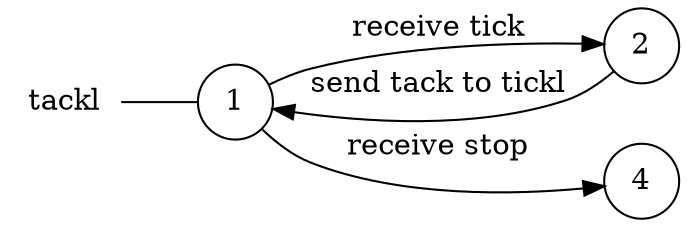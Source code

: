 digraph tackl {
	rankdir="LR";
	n_0 [label="tackl", shape="plaintext"];
	n_1 [id="1", shape=circle, label="1"];
	n_0 -> n_1 [arrowhead=none];
	n_2 [id="2", shape=circle, label="2"];
	n_3 [id="4", shape=circle, label="4"];

	n_1 -> n_3 [id="[$e|1]", label="receive stop"];
	n_2 -> n_1 [id="[$e|5]", label="send tack to tickl"];
	n_1 -> n_2 [id="[$e|0]", label="receive tick"];
}
